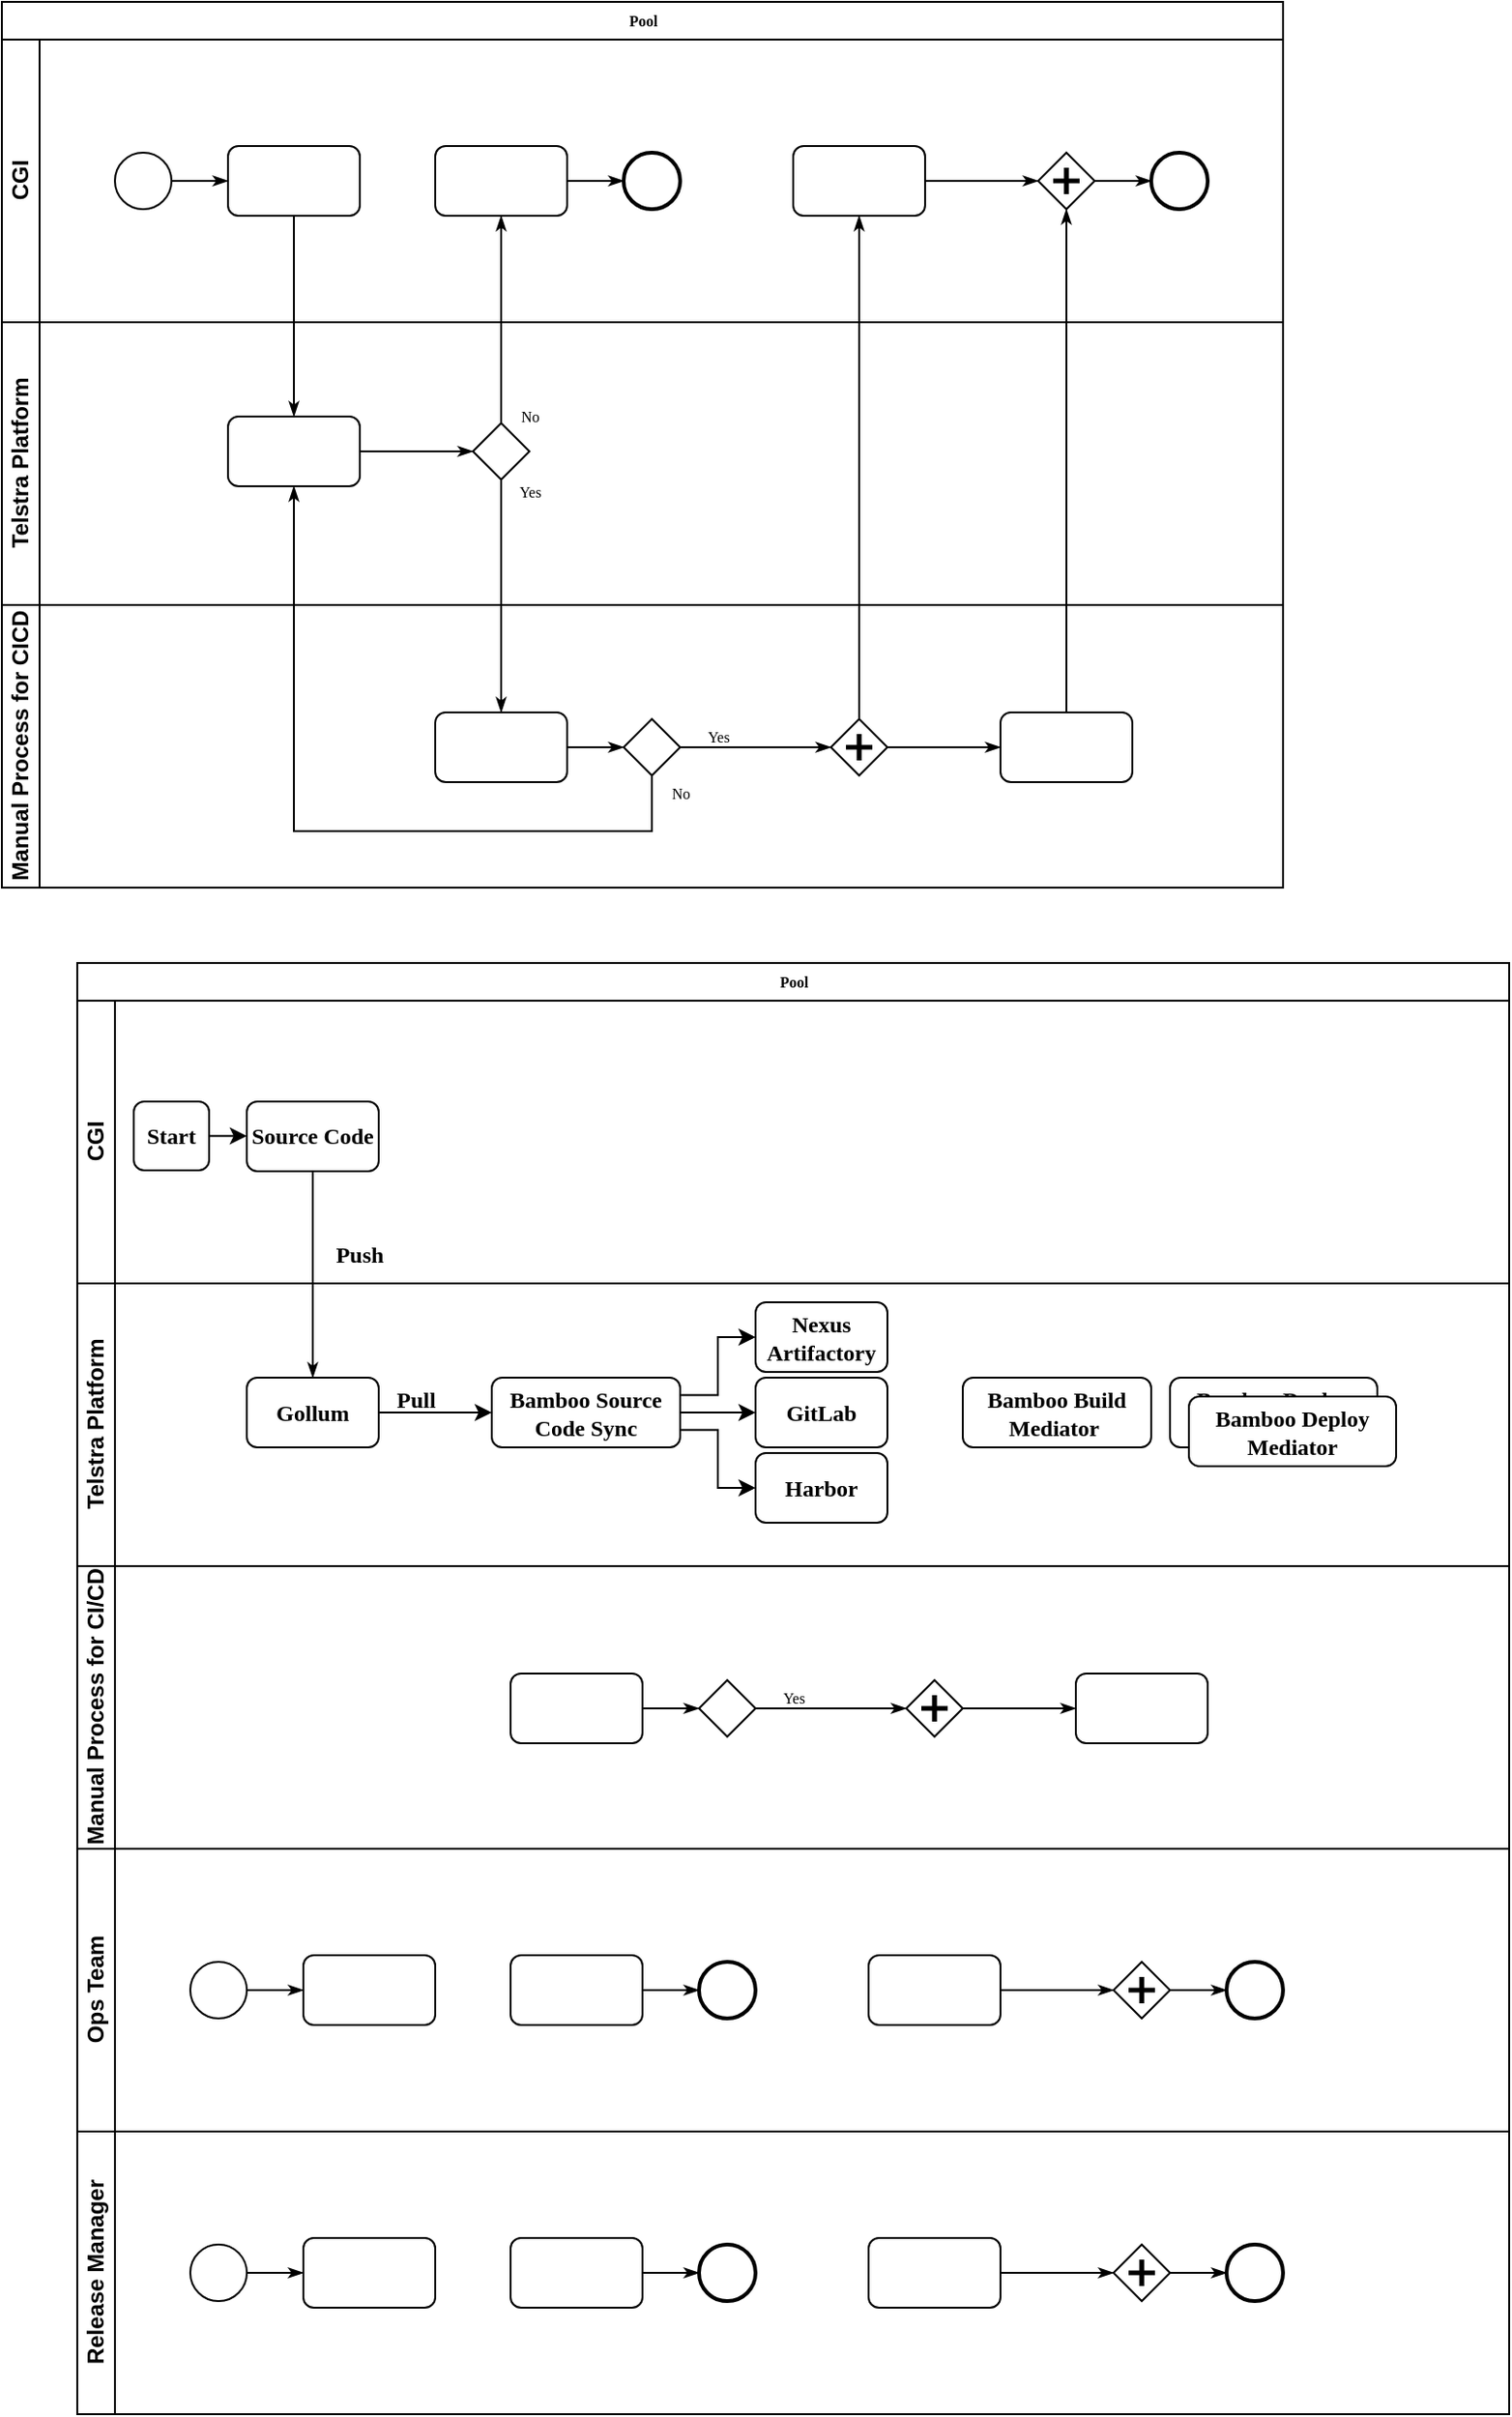 <mxfile version="20.5.1" type="github"><diagram id="tWKk6uHT_sZjGpwcs3K3" name="Page-1"><mxGraphModel dx="1038" dy="571" grid="1" gridSize="10" guides="1" tooltips="1" connect="1" arrows="1" fold="1" page="1" pageScale="1" pageWidth="850" pageHeight="1100" math="0" shadow="0"><root><mxCell id="0"/><mxCell id="1" parent="0"/><mxCell id="fKs3vi7BqhOC32A1Lkrl-1" value="Pool" style="swimlane;html=1;childLayout=stackLayout;horizontal=1;startSize=20;horizontalStack=0;rounded=0;shadow=0;labelBackgroundColor=none;strokeWidth=1;fontFamily=Verdana;fontSize=8;align=center;" parent="1" vertex="1"><mxGeometry x="40" y="40" width="680" height="470" as="geometry"/></mxCell><mxCell id="fKs3vi7BqhOC32A1Lkrl-2" value="CGI" style="swimlane;html=1;startSize=20;horizontal=0;" parent="fKs3vi7BqhOC32A1Lkrl-1" vertex="1"><mxGeometry y="20" width="680" height="150" as="geometry"/></mxCell><mxCell id="fKs3vi7BqhOC32A1Lkrl-3" style="edgeStyle=orthogonalEdgeStyle;rounded=0;html=1;labelBackgroundColor=none;startArrow=none;startFill=0;startSize=5;endArrow=classicThin;endFill=1;endSize=5;jettySize=auto;orthogonalLoop=1;strokeWidth=1;fontFamily=Verdana;fontSize=8" parent="fKs3vi7BqhOC32A1Lkrl-2" source="fKs3vi7BqhOC32A1Lkrl-4" target="fKs3vi7BqhOC32A1Lkrl-5" edge="1"><mxGeometry relative="1" as="geometry"/></mxCell><mxCell id="fKs3vi7BqhOC32A1Lkrl-4" value="" style="ellipse;whiteSpace=wrap;html=1;rounded=0;shadow=0;labelBackgroundColor=none;strokeWidth=1;fontFamily=Verdana;fontSize=8;align=center;" parent="fKs3vi7BqhOC32A1Lkrl-2" vertex="1"><mxGeometry x="60" y="60" width="30" height="30" as="geometry"/></mxCell><mxCell id="fKs3vi7BqhOC32A1Lkrl-5" value="" style="rounded=1;whiteSpace=wrap;html=1;shadow=0;labelBackgroundColor=none;strokeWidth=1;fontFamily=Verdana;fontSize=8;align=center;" parent="fKs3vi7BqhOC32A1Lkrl-2" vertex="1"><mxGeometry x="120" y="56.5" width="70" height="37" as="geometry"/></mxCell><mxCell id="fKs3vi7BqhOC32A1Lkrl-6" style="edgeStyle=orthogonalEdgeStyle;rounded=0;html=1;labelBackgroundColor=none;startArrow=none;startFill=0;startSize=5;endArrow=classicThin;endFill=1;endSize=5;jettySize=auto;orthogonalLoop=1;strokeWidth=1;fontFamily=Verdana;fontSize=8" parent="fKs3vi7BqhOC32A1Lkrl-2" source="fKs3vi7BqhOC32A1Lkrl-7" target="fKs3vi7BqhOC32A1Lkrl-8" edge="1"><mxGeometry relative="1" as="geometry"/></mxCell><mxCell id="fKs3vi7BqhOC32A1Lkrl-7" value="" style="rounded=1;whiteSpace=wrap;html=1;shadow=0;labelBackgroundColor=none;strokeWidth=1;fontFamily=Verdana;fontSize=8;align=center;" parent="fKs3vi7BqhOC32A1Lkrl-2" vertex="1"><mxGeometry x="230" y="56.5" width="70" height="37" as="geometry"/></mxCell><mxCell id="fKs3vi7BqhOC32A1Lkrl-8" value="" style="ellipse;whiteSpace=wrap;html=1;rounded=0;shadow=0;labelBackgroundColor=none;strokeWidth=2;fontFamily=Verdana;fontSize=8;align=center;" parent="fKs3vi7BqhOC32A1Lkrl-2" vertex="1"><mxGeometry x="330" y="60" width="30" height="30" as="geometry"/></mxCell><mxCell id="fKs3vi7BqhOC32A1Lkrl-9" style="edgeStyle=orthogonalEdgeStyle;rounded=0;html=1;entryX=0;entryY=0.5;labelBackgroundColor=none;startArrow=none;startFill=0;startSize=5;endArrow=classicThin;endFill=1;endSize=5;jettySize=auto;orthogonalLoop=1;strokeWidth=1;fontFamily=Verdana;fontSize=8" parent="fKs3vi7BqhOC32A1Lkrl-2" source="fKs3vi7BqhOC32A1Lkrl-10" target="fKs3vi7BqhOC32A1Lkrl-12" edge="1"><mxGeometry relative="1" as="geometry"/></mxCell><mxCell id="fKs3vi7BqhOC32A1Lkrl-10" value="" style="rounded=1;whiteSpace=wrap;html=1;shadow=0;labelBackgroundColor=none;strokeWidth=1;fontFamily=Verdana;fontSize=8;align=center;" parent="fKs3vi7BqhOC32A1Lkrl-2" vertex="1"><mxGeometry x="420" y="56.5" width="70" height="37" as="geometry"/></mxCell><mxCell id="fKs3vi7BqhOC32A1Lkrl-11" style="edgeStyle=orthogonalEdgeStyle;rounded=0;html=1;labelBackgroundColor=none;startArrow=none;startFill=0;startSize=5;endArrow=classicThin;endFill=1;endSize=5;jettySize=auto;orthogonalLoop=1;strokeWidth=1;fontFamily=Verdana;fontSize=8" parent="fKs3vi7BqhOC32A1Lkrl-2" source="fKs3vi7BqhOC32A1Lkrl-12" target="fKs3vi7BqhOC32A1Lkrl-13" edge="1"><mxGeometry relative="1" as="geometry"/></mxCell><mxCell id="fKs3vi7BqhOC32A1Lkrl-12" value="" style="shape=mxgraph.bpmn.shape;html=1;verticalLabelPosition=bottom;labelBackgroundColor=#ffffff;verticalAlign=top;perimeter=rhombusPerimeter;background=gateway;outline=none;symbol=parallelGw;rounded=1;shadow=0;strokeWidth=1;fontFamily=Verdana;fontSize=8;align=center;" parent="fKs3vi7BqhOC32A1Lkrl-2" vertex="1"><mxGeometry x="550" y="60" width="30" height="30" as="geometry"/></mxCell><mxCell id="fKs3vi7BqhOC32A1Lkrl-13" value="" style="ellipse;whiteSpace=wrap;html=1;rounded=0;shadow=0;labelBackgroundColor=none;strokeWidth=2;fontFamily=Verdana;fontSize=8;align=center;" parent="fKs3vi7BqhOC32A1Lkrl-2" vertex="1"><mxGeometry x="610" y="60" width="30" height="30" as="geometry"/></mxCell><mxCell id="fKs3vi7BqhOC32A1Lkrl-14" value="Telstra Platform" style="swimlane;html=1;startSize=20;horizontal=0;" parent="fKs3vi7BqhOC32A1Lkrl-1" vertex="1"><mxGeometry y="170" width="680" height="150" as="geometry"/></mxCell><mxCell id="fKs3vi7BqhOC32A1Lkrl-15" style="edgeStyle=orthogonalEdgeStyle;rounded=0;html=1;labelBackgroundColor=none;startArrow=none;startFill=0;startSize=5;endArrow=classicThin;endFill=1;endSize=5;jettySize=auto;orthogonalLoop=1;strokeWidth=1;fontFamily=Verdana;fontSize=8" parent="fKs3vi7BqhOC32A1Lkrl-14" source="fKs3vi7BqhOC32A1Lkrl-16" target="fKs3vi7BqhOC32A1Lkrl-17" edge="1"><mxGeometry relative="1" as="geometry"/></mxCell><mxCell id="fKs3vi7BqhOC32A1Lkrl-16" value="" style="rounded=1;whiteSpace=wrap;html=1;shadow=0;labelBackgroundColor=none;strokeWidth=1;fontFamily=Verdana;fontSize=8;align=center;" parent="fKs3vi7BqhOC32A1Lkrl-14" vertex="1"><mxGeometry x="120" y="50.0" width="70" height="37" as="geometry"/></mxCell><mxCell id="fKs3vi7BqhOC32A1Lkrl-17" value="" style="strokeWidth=1;html=1;shape=mxgraph.flowchart.decision;whiteSpace=wrap;rounded=1;shadow=0;labelBackgroundColor=none;fontFamily=Verdana;fontSize=8;align=center;" parent="fKs3vi7BqhOC32A1Lkrl-14" vertex="1"><mxGeometry x="250" y="53.5" width="30" height="30" as="geometry"/></mxCell><mxCell id="fKs3vi7BqhOC32A1Lkrl-18" value="Manual Process for CICD" style="swimlane;html=1;startSize=20;horizontal=0;" parent="fKs3vi7BqhOC32A1Lkrl-1" vertex="1"><mxGeometry y="320" width="680" height="150" as="geometry"/></mxCell><mxCell id="fKs3vi7BqhOC32A1Lkrl-19" style="edgeStyle=orthogonalEdgeStyle;rounded=0;html=1;labelBackgroundColor=none;startArrow=none;startFill=0;startSize=5;endArrow=classicThin;endFill=1;endSize=5;jettySize=auto;orthogonalLoop=1;strokeWidth=1;fontFamily=Verdana;fontSize=8;" parent="fKs3vi7BqhOC32A1Lkrl-18" source="fKs3vi7BqhOC32A1Lkrl-20" target="fKs3vi7BqhOC32A1Lkrl-22" edge="1"><mxGeometry relative="1" as="geometry"/></mxCell><mxCell id="fKs3vi7BqhOC32A1Lkrl-20" value="" style="rounded=1;whiteSpace=wrap;html=1;shadow=0;labelBackgroundColor=none;strokeWidth=1;fontFamily=Verdana;fontSize=8;align=center;" parent="fKs3vi7BqhOC32A1Lkrl-18" vertex="1"><mxGeometry x="230" y="57.0" width="70" height="37" as="geometry"/></mxCell><mxCell id="fKs3vi7BqhOC32A1Lkrl-21" value="Yes" style="edgeStyle=orthogonalEdgeStyle;rounded=0;html=1;entryX=0;entryY=0.5;labelBackgroundColor=none;startArrow=none;startFill=0;startSize=5;endArrow=classicThin;endFill=1;endSize=5;jettySize=auto;orthogonalLoop=1;strokeWidth=1;fontFamily=Verdana;fontSize=8" parent="fKs3vi7BqhOC32A1Lkrl-18" source="fKs3vi7BqhOC32A1Lkrl-22" target="fKs3vi7BqhOC32A1Lkrl-24" edge="1"><mxGeometry x="-0.501" y="6" relative="1" as="geometry"><mxPoint as="offset"/></mxGeometry></mxCell><mxCell id="fKs3vi7BqhOC32A1Lkrl-22" value="" style="strokeWidth=1;html=1;shape=mxgraph.flowchart.decision;whiteSpace=wrap;rounded=1;shadow=0;labelBackgroundColor=none;fontFamily=Verdana;fontSize=8;align=center;" parent="fKs3vi7BqhOC32A1Lkrl-18" vertex="1"><mxGeometry x="330" y="60.5" width="30" height="30" as="geometry"/></mxCell><mxCell id="fKs3vi7BqhOC32A1Lkrl-23" style="edgeStyle=orthogonalEdgeStyle;rounded=0;html=1;labelBackgroundColor=none;startArrow=none;startFill=0;startSize=5;endArrow=classicThin;endFill=1;endSize=5;jettySize=auto;orthogonalLoop=1;strokeColor=#000000;strokeWidth=1;fontFamily=Verdana;fontSize=8;fontColor=#000000;" parent="fKs3vi7BqhOC32A1Lkrl-18" source="fKs3vi7BqhOC32A1Lkrl-24" target="fKs3vi7BqhOC32A1Lkrl-25" edge="1"><mxGeometry relative="1" as="geometry"/></mxCell><mxCell id="fKs3vi7BqhOC32A1Lkrl-24" value="" style="shape=mxgraph.bpmn.shape;html=1;verticalLabelPosition=bottom;labelBackgroundColor=#ffffff;verticalAlign=top;perimeter=rhombusPerimeter;background=gateway;outline=none;symbol=parallelGw;rounded=1;shadow=0;strokeWidth=1;fontFamily=Verdana;fontSize=8;align=center;" parent="fKs3vi7BqhOC32A1Lkrl-18" vertex="1"><mxGeometry x="440" y="60.5" width="30" height="30" as="geometry"/></mxCell><mxCell id="fKs3vi7BqhOC32A1Lkrl-25" value="" style="rounded=1;whiteSpace=wrap;html=1;shadow=0;labelBackgroundColor=none;strokeWidth=1;fontFamily=Verdana;fontSize=8;align=center;" parent="fKs3vi7BqhOC32A1Lkrl-18" vertex="1"><mxGeometry x="530" y="57" width="70" height="37" as="geometry"/></mxCell><mxCell id="fKs3vi7BqhOC32A1Lkrl-26" style="edgeStyle=orthogonalEdgeStyle;rounded=0;html=1;labelBackgroundColor=none;startArrow=none;startFill=0;startSize=5;endArrow=classicThin;endFill=1;endSize=5;jettySize=auto;orthogonalLoop=1;strokeWidth=1;fontFamily=Verdana;fontSize=8" parent="fKs3vi7BqhOC32A1Lkrl-1" source="fKs3vi7BqhOC32A1Lkrl-5" target="fKs3vi7BqhOC32A1Lkrl-16" edge="1"><mxGeometry relative="1" as="geometry"/></mxCell><mxCell id="fKs3vi7BqhOC32A1Lkrl-27" value="No" style="edgeStyle=orthogonalEdgeStyle;rounded=0;html=1;labelBackgroundColor=none;startArrow=none;startFill=0;startSize=5;endArrow=classicThin;endFill=1;endSize=5;jettySize=auto;orthogonalLoop=1;strokeWidth=1;fontFamily=Verdana;fontSize=8" parent="fKs3vi7BqhOC32A1Lkrl-1" source="fKs3vi7BqhOC32A1Lkrl-17" target="fKs3vi7BqhOC32A1Lkrl-7" edge="1"><mxGeometry x="-0.936" y="-15" relative="1" as="geometry"><mxPoint as="offset"/></mxGeometry></mxCell><mxCell id="fKs3vi7BqhOC32A1Lkrl-28" value="Yes" style="edgeStyle=orthogonalEdgeStyle;rounded=0;html=1;labelBackgroundColor=none;startArrow=none;startFill=0;startSize=5;endArrow=classicThin;endFill=1;endSize=5;jettySize=auto;orthogonalLoop=1;strokeWidth=1;fontFamily=Verdana;fontSize=8" parent="fKs3vi7BqhOC32A1Lkrl-1" source="fKs3vi7BqhOC32A1Lkrl-17" target="fKs3vi7BqhOC32A1Lkrl-20" edge="1"><mxGeometry x="-0.895" y="15" relative="1" as="geometry"><mxPoint as="offset"/></mxGeometry></mxCell><mxCell id="fKs3vi7BqhOC32A1Lkrl-29" style="edgeStyle=orthogonalEdgeStyle;rounded=0;html=1;entryX=0.5;entryY=1;labelBackgroundColor=none;startArrow=none;startFill=0;startSize=5;endArrow=classicThin;endFill=1;endSize=5;jettySize=auto;orthogonalLoop=1;strokeWidth=1;fontFamily=Verdana;fontSize=8" parent="fKs3vi7BqhOC32A1Lkrl-1" source="fKs3vi7BqhOC32A1Lkrl-25" target="fKs3vi7BqhOC32A1Lkrl-12" edge="1"><mxGeometry relative="1" as="geometry"/></mxCell><mxCell id="fKs3vi7BqhOC32A1Lkrl-30" value="No" style="edgeStyle=orthogonalEdgeStyle;rounded=0;html=1;labelBackgroundColor=none;startArrow=none;startFill=0;startSize=5;endArrow=classicThin;endFill=1;endSize=5;jettySize=auto;orthogonalLoop=1;strokeWidth=1;fontFamily=Verdana;fontSize=8" parent="fKs3vi7BqhOC32A1Lkrl-1" source="fKs3vi7BqhOC32A1Lkrl-22" target="fKs3vi7BqhOC32A1Lkrl-16" edge="1"><mxGeometry x="-0.953" y="15" relative="1" as="geometry"><Array as="points"><mxPoint x="345" y="440"/><mxPoint x="155" y="440"/></Array><mxPoint as="offset"/></mxGeometry></mxCell><mxCell id="fKs3vi7BqhOC32A1Lkrl-31" style="edgeStyle=orthogonalEdgeStyle;rounded=0;html=1;labelBackgroundColor=none;startArrow=none;startFill=0;startSize=5;endArrow=classicThin;endFill=1;endSize=5;jettySize=auto;orthogonalLoop=1;strokeWidth=1;fontFamily=Verdana;fontSize=8" parent="fKs3vi7BqhOC32A1Lkrl-1" source="fKs3vi7BqhOC32A1Lkrl-24" target="fKs3vi7BqhOC32A1Lkrl-10" edge="1"><mxGeometry relative="1" as="geometry"/></mxCell><mxCell id="MmRJExA0JZD_ZuvjlugF-1" value="Pool" style="swimlane;html=1;childLayout=stackLayout;horizontal=1;startSize=20;horizontalStack=0;rounded=0;shadow=0;labelBackgroundColor=none;strokeWidth=1;fontFamily=Verdana;fontSize=8;align=center;" vertex="1" parent="1"><mxGeometry x="80" y="550" width="760" height="770" as="geometry"/></mxCell><mxCell id="MmRJExA0JZD_ZuvjlugF-2" value="CGI" style="swimlane;html=1;startSize=20;horizontal=0;" vertex="1" parent="MmRJExA0JZD_ZuvjlugF-1"><mxGeometry y="20" width="760" height="150" as="geometry"/></mxCell><mxCell id="MmRJExA0JZD_ZuvjlugF-3" value="&lt;font style=&quot;font-size: 12px;&quot;&gt;&lt;b&gt;Source Code&lt;/b&gt;&lt;/font&gt;" style="rounded=1;whiteSpace=wrap;html=1;shadow=0;labelBackgroundColor=none;strokeWidth=1;fontFamily=Verdana;fontSize=8;align=center;" vertex="1" parent="MmRJExA0JZD_ZuvjlugF-2"><mxGeometry x="90" y="53.5" width="70" height="37" as="geometry"/></mxCell><mxCell id="MmRJExA0JZD_ZuvjlugF-4" style="edgeStyle=orthogonalEdgeStyle;rounded=0;orthogonalLoop=1;jettySize=auto;html=1;exitX=1;exitY=0.5;exitDx=0;exitDy=0;entryX=0;entryY=0.5;entryDx=0;entryDy=0;fontFamily=Verdana;fontSize=12;" edge="1" parent="MmRJExA0JZD_ZuvjlugF-2" source="MmRJExA0JZD_ZuvjlugF-5" target="MmRJExA0JZD_ZuvjlugF-3"><mxGeometry relative="1" as="geometry"/></mxCell><mxCell id="MmRJExA0JZD_ZuvjlugF-5" value="&lt;font face=&quot;Verdana&quot;&gt;&lt;b&gt;Start&lt;/b&gt;&lt;/font&gt;" style="rounded=1;whiteSpace=wrap;html=1;" vertex="1" parent="MmRJExA0JZD_ZuvjlugF-2"><mxGeometry x="30" y="53.5" width="40" height="36.5" as="geometry"/></mxCell><mxCell id="MmRJExA0JZD_ZuvjlugF-6" value="&lt;b&gt;Push&lt;/b&gt;" style="text;html=1;strokeColor=none;fillColor=none;align=center;verticalAlign=middle;whiteSpace=wrap;rounded=0;fontFamily=Verdana;fontSize=12;" vertex="1" parent="MmRJExA0JZD_ZuvjlugF-2"><mxGeometry x="120" y="120" width="60" height="30" as="geometry"/></mxCell><mxCell id="MmRJExA0JZD_ZuvjlugF-7" value="Telstra Platform" style="swimlane;html=1;startSize=20;horizontal=0;" vertex="1" parent="MmRJExA0JZD_ZuvjlugF-1"><mxGeometry y="170" width="760" height="150" as="geometry"/></mxCell><mxCell id="MmRJExA0JZD_ZuvjlugF-8" style="edgeStyle=orthogonalEdgeStyle;rounded=0;orthogonalLoop=1;jettySize=auto;html=1;exitX=1;exitY=0.5;exitDx=0;exitDy=0;entryX=0;entryY=0.5;entryDx=0;entryDy=0;fontFamily=Verdana;fontSize=12;" edge="1" parent="MmRJExA0JZD_ZuvjlugF-7" source="MmRJExA0JZD_ZuvjlugF-9" target="MmRJExA0JZD_ZuvjlugF-13"><mxGeometry relative="1" as="geometry"/></mxCell><mxCell id="MmRJExA0JZD_ZuvjlugF-9" value="&lt;font style=&quot;font-size: 12px;&quot;&gt;&lt;b&gt;Gollum&lt;/b&gt;&lt;/font&gt;" style="rounded=1;whiteSpace=wrap;html=1;shadow=0;labelBackgroundColor=none;strokeWidth=1;fontFamily=Verdana;fontSize=8;align=center;" vertex="1" parent="MmRJExA0JZD_ZuvjlugF-7"><mxGeometry x="90" y="50.0" width="70" height="37" as="geometry"/></mxCell><mxCell id="MmRJExA0JZD_ZuvjlugF-10" style="edgeStyle=orthogonalEdgeStyle;rounded=0;orthogonalLoop=1;jettySize=auto;html=1;exitX=1;exitY=0.5;exitDx=0;exitDy=0;fontFamily=Verdana;fontSize=12;" edge="1" parent="MmRJExA0JZD_ZuvjlugF-7" source="MmRJExA0JZD_ZuvjlugF-13" target="MmRJExA0JZD_ZuvjlugF-14"><mxGeometry relative="1" as="geometry"/></mxCell><mxCell id="MmRJExA0JZD_ZuvjlugF-11" style="edgeStyle=orthogonalEdgeStyle;rounded=0;orthogonalLoop=1;jettySize=auto;html=1;exitX=1;exitY=0.75;exitDx=0;exitDy=0;entryX=0;entryY=0.5;entryDx=0;entryDy=0;fontFamily=Verdana;fontSize=12;" edge="1" parent="MmRJExA0JZD_ZuvjlugF-7" source="MmRJExA0JZD_ZuvjlugF-13" target="MmRJExA0JZD_ZuvjlugF-16"><mxGeometry relative="1" as="geometry"/></mxCell><mxCell id="MmRJExA0JZD_ZuvjlugF-12" style="edgeStyle=orthogonalEdgeStyle;rounded=0;orthogonalLoop=1;jettySize=auto;html=1;exitX=1;exitY=0.25;exitDx=0;exitDy=0;entryX=0;entryY=0.5;entryDx=0;entryDy=0;fontFamily=Verdana;fontSize=12;" edge="1" parent="MmRJExA0JZD_ZuvjlugF-7" source="MmRJExA0JZD_ZuvjlugF-13" target="MmRJExA0JZD_ZuvjlugF-15"><mxGeometry relative="1" as="geometry"/></mxCell><mxCell id="MmRJExA0JZD_ZuvjlugF-13" value="&lt;font style=&quot;font-size: 12px;&quot;&gt;&lt;b&gt;Bamboo Source Code Sync&lt;/b&gt;&lt;/font&gt;" style="rounded=1;whiteSpace=wrap;html=1;shadow=0;labelBackgroundColor=none;strokeWidth=1;fontFamily=Verdana;fontSize=8;align=center;" vertex="1" parent="MmRJExA0JZD_ZuvjlugF-7"><mxGeometry x="220" y="50" width="100" height="37" as="geometry"/></mxCell><mxCell id="MmRJExA0JZD_ZuvjlugF-14" value="&lt;font style=&quot;font-size: 12px;&quot;&gt;&lt;b&gt;GitLab&lt;/b&gt;&lt;/font&gt;" style="rounded=1;whiteSpace=wrap;html=1;shadow=0;labelBackgroundColor=none;strokeWidth=1;fontFamily=Verdana;fontSize=8;align=center;" vertex="1" parent="MmRJExA0JZD_ZuvjlugF-7"><mxGeometry x="360" y="50.0" width="70" height="37" as="geometry"/></mxCell><mxCell id="MmRJExA0JZD_ZuvjlugF-15" value="&lt;font style=&quot;font-size: 12px;&quot;&gt;&lt;b&gt;Nexus Artifactory&lt;/b&gt;&lt;/font&gt;" style="rounded=1;whiteSpace=wrap;html=1;shadow=0;labelBackgroundColor=none;strokeWidth=1;fontFamily=Verdana;fontSize=8;align=center;" vertex="1" parent="MmRJExA0JZD_ZuvjlugF-7"><mxGeometry x="360" y="10.0" width="70" height="37" as="geometry"/></mxCell><mxCell id="MmRJExA0JZD_ZuvjlugF-16" value="&lt;font style=&quot;font-size: 12px;&quot;&gt;&lt;b&gt;Harbor&lt;/b&gt;&lt;/font&gt;" style="rounded=1;whiteSpace=wrap;html=1;shadow=0;labelBackgroundColor=none;strokeWidth=1;fontFamily=Verdana;fontSize=8;align=center;" vertex="1" parent="MmRJExA0JZD_ZuvjlugF-7"><mxGeometry x="360" y="90.0" width="70" height="37" as="geometry"/></mxCell><mxCell id="MmRJExA0JZD_ZuvjlugF-17" value="&lt;font style=&quot;font-size: 12px;&quot;&gt;&lt;b&gt;Bamboo Build Mediator&amp;nbsp;&lt;/b&gt;&lt;/font&gt;" style="rounded=1;whiteSpace=wrap;html=1;shadow=0;labelBackgroundColor=none;strokeWidth=1;fontFamily=Verdana;fontSize=8;align=center;" vertex="1" parent="MmRJExA0JZD_ZuvjlugF-7"><mxGeometry x="470" y="50" width="100" height="37" as="geometry"/></mxCell><mxCell id="MmRJExA0JZD_ZuvjlugF-18" value="&lt;b&gt;Pull&lt;/b&gt;" style="text;html=1;strokeColor=none;fillColor=none;align=center;verticalAlign=middle;whiteSpace=wrap;rounded=0;fontFamily=Verdana;fontSize=12;" vertex="1" parent="MmRJExA0JZD_ZuvjlugF-7"><mxGeometry x="150" y="47" width="60" height="30" as="geometry"/></mxCell><mxCell id="MmRJExA0JZD_ZuvjlugF-19" value="&lt;font style=&quot;font-size: 12px;&quot;&gt;&lt;b&gt;Bamboo Deploy Mediator&lt;/b&gt;&lt;/font&gt;" style="rounded=1;whiteSpace=wrap;html=1;shadow=0;labelBackgroundColor=none;strokeWidth=1;fontFamily=Verdana;fontSize=8;align=center;" vertex="1" parent="MmRJExA0JZD_ZuvjlugF-7"><mxGeometry x="580" y="50" width="110" height="37" as="geometry"/></mxCell><mxCell id="MmRJExA0JZD_ZuvjlugF-53" value="&lt;font style=&quot;font-size: 12px;&quot;&gt;&lt;b&gt;Bamboo Deploy Mediator&lt;/b&gt;&lt;/font&gt;" style="rounded=1;whiteSpace=wrap;html=1;shadow=0;labelBackgroundColor=none;strokeWidth=1;fontFamily=Verdana;fontSize=8;align=center;" vertex="1" parent="MmRJExA0JZD_ZuvjlugF-7"><mxGeometry x="590" y="60" width="110" height="37" as="geometry"/></mxCell><mxCell id="MmRJExA0JZD_ZuvjlugF-20" value="Manual Process for CI/CD" style="swimlane;html=1;startSize=20;horizontal=0;" vertex="1" parent="MmRJExA0JZD_ZuvjlugF-1"><mxGeometry y="320" width="760" height="150" as="geometry"/></mxCell><mxCell id="MmRJExA0JZD_ZuvjlugF-21" style="edgeStyle=orthogonalEdgeStyle;rounded=0;html=1;labelBackgroundColor=none;startArrow=none;startFill=0;startSize=5;endArrow=classicThin;endFill=1;endSize=5;jettySize=auto;orthogonalLoop=1;strokeWidth=1;fontFamily=Verdana;fontSize=8;" edge="1" parent="MmRJExA0JZD_ZuvjlugF-20" source="MmRJExA0JZD_ZuvjlugF-22" target="MmRJExA0JZD_ZuvjlugF-24"><mxGeometry relative="1" as="geometry"/></mxCell><mxCell id="MmRJExA0JZD_ZuvjlugF-22" value="" style="rounded=1;whiteSpace=wrap;html=1;shadow=0;labelBackgroundColor=none;strokeWidth=1;fontFamily=Verdana;fontSize=8;align=center;" vertex="1" parent="MmRJExA0JZD_ZuvjlugF-20"><mxGeometry x="230" y="57.0" width="70" height="37" as="geometry"/></mxCell><mxCell id="MmRJExA0JZD_ZuvjlugF-23" value="Yes" style="edgeStyle=orthogonalEdgeStyle;rounded=0;html=1;entryX=0;entryY=0.5;labelBackgroundColor=none;startArrow=none;startFill=0;startSize=5;endArrow=classicThin;endFill=1;endSize=5;jettySize=auto;orthogonalLoop=1;strokeWidth=1;fontFamily=Verdana;fontSize=8" edge="1" parent="MmRJExA0JZD_ZuvjlugF-20" source="MmRJExA0JZD_ZuvjlugF-24" target="MmRJExA0JZD_ZuvjlugF-26"><mxGeometry x="-0.501" y="6" relative="1" as="geometry"><mxPoint as="offset"/></mxGeometry></mxCell><mxCell id="MmRJExA0JZD_ZuvjlugF-24" value="" style="strokeWidth=1;html=1;shape=mxgraph.flowchart.decision;whiteSpace=wrap;rounded=1;shadow=0;labelBackgroundColor=none;fontFamily=Verdana;fontSize=8;align=center;" vertex="1" parent="MmRJExA0JZD_ZuvjlugF-20"><mxGeometry x="330" y="60.5" width="30" height="30" as="geometry"/></mxCell><mxCell id="MmRJExA0JZD_ZuvjlugF-25" style="edgeStyle=orthogonalEdgeStyle;rounded=0;html=1;labelBackgroundColor=none;startArrow=none;startFill=0;startSize=5;endArrow=classicThin;endFill=1;endSize=5;jettySize=auto;orthogonalLoop=1;strokeColor=#000000;strokeWidth=1;fontFamily=Verdana;fontSize=8;fontColor=#000000;" edge="1" parent="MmRJExA0JZD_ZuvjlugF-20" source="MmRJExA0JZD_ZuvjlugF-26" target="MmRJExA0JZD_ZuvjlugF-27"><mxGeometry relative="1" as="geometry"/></mxCell><mxCell id="MmRJExA0JZD_ZuvjlugF-26" value="" style="shape=mxgraph.bpmn.shape;html=1;verticalLabelPosition=bottom;labelBackgroundColor=#ffffff;verticalAlign=top;perimeter=rhombusPerimeter;background=gateway;outline=none;symbol=parallelGw;rounded=1;shadow=0;strokeWidth=1;fontFamily=Verdana;fontSize=8;align=center;" vertex="1" parent="MmRJExA0JZD_ZuvjlugF-20"><mxGeometry x="440" y="60.5" width="30" height="30" as="geometry"/></mxCell><mxCell id="MmRJExA0JZD_ZuvjlugF-27" value="" style="rounded=1;whiteSpace=wrap;html=1;shadow=0;labelBackgroundColor=none;strokeWidth=1;fontFamily=Verdana;fontSize=8;align=center;" vertex="1" parent="MmRJExA0JZD_ZuvjlugF-20"><mxGeometry x="530" y="57" width="70" height="37" as="geometry"/></mxCell><mxCell id="MmRJExA0JZD_ZuvjlugF-28" style="edgeStyle=orthogonalEdgeStyle;rounded=0;html=1;labelBackgroundColor=none;startArrow=none;startFill=0;startSize=5;endArrow=classicThin;endFill=1;endSize=5;jettySize=auto;orthogonalLoop=1;strokeWidth=1;fontFamily=Verdana;fontSize=8" edge="1" parent="MmRJExA0JZD_ZuvjlugF-1" source="MmRJExA0JZD_ZuvjlugF-3" target="MmRJExA0JZD_ZuvjlugF-9"><mxGeometry relative="1" as="geometry"/></mxCell><mxCell id="MmRJExA0JZD_ZuvjlugF-29" value="Ops Team" style="swimlane;html=1;startSize=20;horizontal=0;" vertex="1" parent="MmRJExA0JZD_ZuvjlugF-1"><mxGeometry y="470" width="760" height="150" as="geometry"/></mxCell><mxCell id="MmRJExA0JZD_ZuvjlugF-30" style="edgeStyle=orthogonalEdgeStyle;rounded=0;html=1;labelBackgroundColor=none;startArrow=none;startFill=0;startSize=5;endArrow=classicThin;endFill=1;endSize=5;jettySize=auto;orthogonalLoop=1;strokeWidth=1;fontFamily=Verdana;fontSize=8" edge="1" parent="MmRJExA0JZD_ZuvjlugF-29" source="MmRJExA0JZD_ZuvjlugF-31" target="MmRJExA0JZD_ZuvjlugF-32"><mxGeometry relative="1" as="geometry"/></mxCell><mxCell id="MmRJExA0JZD_ZuvjlugF-31" value="" style="ellipse;whiteSpace=wrap;html=1;rounded=0;shadow=0;labelBackgroundColor=none;strokeWidth=1;fontFamily=Verdana;fontSize=8;align=center;" vertex="1" parent="MmRJExA0JZD_ZuvjlugF-29"><mxGeometry x="60" y="60" width="30" height="30" as="geometry"/></mxCell><mxCell id="MmRJExA0JZD_ZuvjlugF-32" value="" style="rounded=1;whiteSpace=wrap;html=1;shadow=0;labelBackgroundColor=none;strokeWidth=1;fontFamily=Verdana;fontSize=8;align=center;" vertex="1" parent="MmRJExA0JZD_ZuvjlugF-29"><mxGeometry x="120" y="56.5" width="70" height="37" as="geometry"/></mxCell><mxCell id="MmRJExA0JZD_ZuvjlugF-33" style="edgeStyle=orthogonalEdgeStyle;rounded=0;html=1;labelBackgroundColor=none;startArrow=none;startFill=0;startSize=5;endArrow=classicThin;endFill=1;endSize=5;jettySize=auto;orthogonalLoop=1;strokeWidth=1;fontFamily=Verdana;fontSize=8" edge="1" parent="MmRJExA0JZD_ZuvjlugF-29" source="MmRJExA0JZD_ZuvjlugF-34" target="MmRJExA0JZD_ZuvjlugF-35"><mxGeometry relative="1" as="geometry"/></mxCell><mxCell id="MmRJExA0JZD_ZuvjlugF-34" value="" style="rounded=1;whiteSpace=wrap;html=1;shadow=0;labelBackgroundColor=none;strokeWidth=1;fontFamily=Verdana;fontSize=8;align=center;" vertex="1" parent="MmRJExA0JZD_ZuvjlugF-29"><mxGeometry x="230" y="56.5" width="70" height="37" as="geometry"/></mxCell><mxCell id="MmRJExA0JZD_ZuvjlugF-35" value="" style="ellipse;whiteSpace=wrap;html=1;rounded=0;shadow=0;labelBackgroundColor=none;strokeWidth=2;fontFamily=Verdana;fontSize=8;align=center;" vertex="1" parent="MmRJExA0JZD_ZuvjlugF-29"><mxGeometry x="330" y="60" width="30" height="30" as="geometry"/></mxCell><mxCell id="MmRJExA0JZD_ZuvjlugF-36" style="edgeStyle=orthogonalEdgeStyle;rounded=0;html=1;entryX=0;entryY=0.5;labelBackgroundColor=none;startArrow=none;startFill=0;startSize=5;endArrow=classicThin;endFill=1;endSize=5;jettySize=auto;orthogonalLoop=1;strokeWidth=1;fontFamily=Verdana;fontSize=8" edge="1" parent="MmRJExA0JZD_ZuvjlugF-29" source="MmRJExA0JZD_ZuvjlugF-37" target="MmRJExA0JZD_ZuvjlugF-39"><mxGeometry relative="1" as="geometry"/></mxCell><mxCell id="MmRJExA0JZD_ZuvjlugF-37" value="" style="rounded=1;whiteSpace=wrap;html=1;shadow=0;labelBackgroundColor=none;strokeWidth=1;fontFamily=Verdana;fontSize=8;align=center;" vertex="1" parent="MmRJExA0JZD_ZuvjlugF-29"><mxGeometry x="420" y="56.5" width="70" height="37" as="geometry"/></mxCell><mxCell id="MmRJExA0JZD_ZuvjlugF-38" style="edgeStyle=orthogonalEdgeStyle;rounded=0;html=1;labelBackgroundColor=none;startArrow=none;startFill=0;startSize=5;endArrow=classicThin;endFill=1;endSize=5;jettySize=auto;orthogonalLoop=1;strokeWidth=1;fontFamily=Verdana;fontSize=8" edge="1" parent="MmRJExA0JZD_ZuvjlugF-29" source="MmRJExA0JZD_ZuvjlugF-39" target="MmRJExA0JZD_ZuvjlugF-40"><mxGeometry relative="1" as="geometry"/></mxCell><mxCell id="MmRJExA0JZD_ZuvjlugF-39" value="" style="shape=mxgraph.bpmn.shape;html=1;verticalLabelPosition=bottom;labelBackgroundColor=#ffffff;verticalAlign=top;perimeter=rhombusPerimeter;background=gateway;outline=none;symbol=parallelGw;rounded=1;shadow=0;strokeWidth=1;fontFamily=Verdana;fontSize=8;align=center;" vertex="1" parent="MmRJExA0JZD_ZuvjlugF-29"><mxGeometry x="550" y="60" width="30" height="30" as="geometry"/></mxCell><mxCell id="MmRJExA0JZD_ZuvjlugF-40" value="" style="ellipse;whiteSpace=wrap;html=1;rounded=0;shadow=0;labelBackgroundColor=none;strokeWidth=2;fontFamily=Verdana;fontSize=8;align=center;" vertex="1" parent="MmRJExA0JZD_ZuvjlugF-29"><mxGeometry x="610" y="60" width="30" height="30" as="geometry"/></mxCell><mxCell id="MmRJExA0JZD_ZuvjlugF-41" value="Release Manager" style="swimlane;html=1;startSize=20;horizontal=0;" vertex="1" parent="MmRJExA0JZD_ZuvjlugF-1"><mxGeometry y="620" width="760" height="150" as="geometry"/></mxCell><mxCell id="MmRJExA0JZD_ZuvjlugF-42" style="edgeStyle=orthogonalEdgeStyle;rounded=0;html=1;labelBackgroundColor=none;startArrow=none;startFill=0;startSize=5;endArrow=classicThin;endFill=1;endSize=5;jettySize=auto;orthogonalLoop=1;strokeWidth=1;fontFamily=Verdana;fontSize=8" edge="1" parent="MmRJExA0JZD_ZuvjlugF-41" source="MmRJExA0JZD_ZuvjlugF-43" target="MmRJExA0JZD_ZuvjlugF-44"><mxGeometry relative="1" as="geometry"/></mxCell><mxCell id="MmRJExA0JZD_ZuvjlugF-43" value="" style="ellipse;whiteSpace=wrap;html=1;rounded=0;shadow=0;labelBackgroundColor=none;strokeWidth=1;fontFamily=Verdana;fontSize=8;align=center;" vertex="1" parent="MmRJExA0JZD_ZuvjlugF-41"><mxGeometry x="60" y="60" width="30" height="30" as="geometry"/></mxCell><mxCell id="MmRJExA0JZD_ZuvjlugF-44" value="" style="rounded=1;whiteSpace=wrap;html=1;shadow=0;labelBackgroundColor=none;strokeWidth=1;fontFamily=Verdana;fontSize=8;align=center;" vertex="1" parent="MmRJExA0JZD_ZuvjlugF-41"><mxGeometry x="120" y="56.5" width="70" height="37" as="geometry"/></mxCell><mxCell id="MmRJExA0JZD_ZuvjlugF-45" style="edgeStyle=orthogonalEdgeStyle;rounded=0;html=1;labelBackgroundColor=none;startArrow=none;startFill=0;startSize=5;endArrow=classicThin;endFill=1;endSize=5;jettySize=auto;orthogonalLoop=1;strokeWidth=1;fontFamily=Verdana;fontSize=8" edge="1" parent="MmRJExA0JZD_ZuvjlugF-41" source="MmRJExA0JZD_ZuvjlugF-46" target="MmRJExA0JZD_ZuvjlugF-47"><mxGeometry relative="1" as="geometry"/></mxCell><mxCell id="MmRJExA0JZD_ZuvjlugF-46" value="" style="rounded=1;whiteSpace=wrap;html=1;shadow=0;labelBackgroundColor=none;strokeWidth=1;fontFamily=Verdana;fontSize=8;align=center;" vertex="1" parent="MmRJExA0JZD_ZuvjlugF-41"><mxGeometry x="230" y="56.5" width="70" height="37" as="geometry"/></mxCell><mxCell id="MmRJExA0JZD_ZuvjlugF-47" value="" style="ellipse;whiteSpace=wrap;html=1;rounded=0;shadow=0;labelBackgroundColor=none;strokeWidth=2;fontFamily=Verdana;fontSize=8;align=center;" vertex="1" parent="MmRJExA0JZD_ZuvjlugF-41"><mxGeometry x="330" y="60" width="30" height="30" as="geometry"/></mxCell><mxCell id="MmRJExA0JZD_ZuvjlugF-48" style="edgeStyle=orthogonalEdgeStyle;rounded=0;html=1;entryX=0;entryY=0.5;labelBackgroundColor=none;startArrow=none;startFill=0;startSize=5;endArrow=classicThin;endFill=1;endSize=5;jettySize=auto;orthogonalLoop=1;strokeWidth=1;fontFamily=Verdana;fontSize=8" edge="1" parent="MmRJExA0JZD_ZuvjlugF-41" source="MmRJExA0JZD_ZuvjlugF-49" target="MmRJExA0JZD_ZuvjlugF-51"><mxGeometry relative="1" as="geometry"/></mxCell><mxCell id="MmRJExA0JZD_ZuvjlugF-49" value="" style="rounded=1;whiteSpace=wrap;html=1;shadow=0;labelBackgroundColor=none;strokeWidth=1;fontFamily=Verdana;fontSize=8;align=center;" vertex="1" parent="MmRJExA0JZD_ZuvjlugF-41"><mxGeometry x="420" y="56.5" width="70" height="37" as="geometry"/></mxCell><mxCell id="MmRJExA0JZD_ZuvjlugF-50" style="edgeStyle=orthogonalEdgeStyle;rounded=0;html=1;labelBackgroundColor=none;startArrow=none;startFill=0;startSize=5;endArrow=classicThin;endFill=1;endSize=5;jettySize=auto;orthogonalLoop=1;strokeWidth=1;fontFamily=Verdana;fontSize=8" edge="1" parent="MmRJExA0JZD_ZuvjlugF-41" source="MmRJExA0JZD_ZuvjlugF-51" target="MmRJExA0JZD_ZuvjlugF-52"><mxGeometry relative="1" as="geometry"/></mxCell><mxCell id="MmRJExA0JZD_ZuvjlugF-51" value="" style="shape=mxgraph.bpmn.shape;html=1;verticalLabelPosition=bottom;labelBackgroundColor=#ffffff;verticalAlign=top;perimeter=rhombusPerimeter;background=gateway;outline=none;symbol=parallelGw;rounded=1;shadow=0;strokeWidth=1;fontFamily=Verdana;fontSize=8;align=center;" vertex="1" parent="MmRJExA0JZD_ZuvjlugF-41"><mxGeometry x="550" y="60" width="30" height="30" as="geometry"/></mxCell><mxCell id="MmRJExA0JZD_ZuvjlugF-52" value="" style="ellipse;whiteSpace=wrap;html=1;rounded=0;shadow=0;labelBackgroundColor=none;strokeWidth=2;fontFamily=Verdana;fontSize=8;align=center;" vertex="1" parent="MmRJExA0JZD_ZuvjlugF-41"><mxGeometry x="610" y="60" width="30" height="30" as="geometry"/></mxCell></root></mxGraphModel></diagram></mxfile>